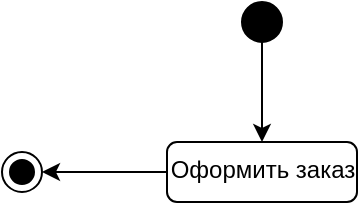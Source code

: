 <mxfile version="24.0.6" type="github">
  <diagram name="Страница — 1" id="svo4xueaaqVHP-x0B6R1">
    <mxGraphModel dx="691" dy="380" grid="1" gridSize="10" guides="1" tooltips="1" connect="1" arrows="1" fold="1" page="1" pageScale="1" pageWidth="827" pageHeight="1169" math="0" shadow="0">
      <root>
        <mxCell id="0" />
        <mxCell id="1" parent="0" />
        <mxCell id="AfkmOP6WJ37Uotsz-tm1-13" style="edgeStyle=orthogonalEdgeStyle;rounded=0;orthogonalLoop=1;jettySize=auto;html=1;entryX=0.5;entryY=0;entryDx=0;entryDy=0;" edge="1" parent="1" source="AfkmOP6WJ37Uotsz-tm1-10" target="AfkmOP6WJ37Uotsz-tm1-15">
          <mxGeometry relative="1" as="geometry">
            <mxPoint x="240" y="220" as="targetPoint" />
          </mxGeometry>
        </mxCell>
        <mxCell id="AfkmOP6WJ37Uotsz-tm1-10" value="" style="ellipse;fillColor=strokeColor;html=1;" vertex="1" parent="1">
          <mxGeometry x="230" y="140" width="20" height="20" as="geometry" />
        </mxCell>
        <mxCell id="AfkmOP6WJ37Uotsz-tm1-11" value="" style="ellipse;html=1;shape=endState;fillColor=strokeColor;" vertex="1" parent="1">
          <mxGeometry x="110" y="215" width="20" height="20" as="geometry" />
        </mxCell>
        <mxCell id="AfkmOP6WJ37Uotsz-tm1-17" style="edgeStyle=orthogonalEdgeStyle;rounded=0;orthogonalLoop=1;jettySize=auto;html=1;exitX=0;exitY=0.5;exitDx=0;exitDy=0;entryX=1;entryY=0.5;entryDx=0;entryDy=0;" edge="1" parent="1" source="AfkmOP6WJ37Uotsz-tm1-15" target="AfkmOP6WJ37Uotsz-tm1-11">
          <mxGeometry relative="1" as="geometry" />
        </mxCell>
        <mxCell id="AfkmOP6WJ37Uotsz-tm1-15" value="Оформить заказ" style="html=1;align=center;verticalAlign=top;rounded=1;absoluteArcSize=1;arcSize=10;dashed=0;whiteSpace=wrap;" vertex="1" parent="1">
          <mxGeometry x="192.5" y="210" width="95" height="30" as="geometry" />
        </mxCell>
      </root>
    </mxGraphModel>
  </diagram>
</mxfile>
